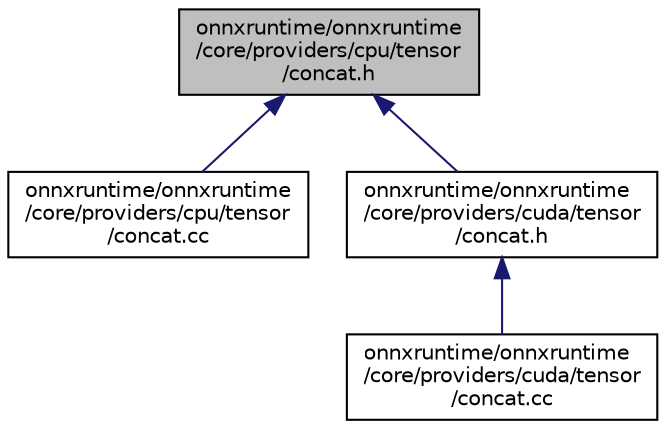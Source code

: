 digraph "onnxruntime/onnxruntime/core/providers/cpu/tensor/concat.h"
{
  edge [fontname="Helvetica",fontsize="10",labelfontname="Helvetica",labelfontsize="10"];
  node [fontname="Helvetica",fontsize="10",shape=record];
  Node71 [label="onnxruntime/onnxruntime\l/core/providers/cpu/tensor\l/concat.h",height=0.2,width=0.4,color="black", fillcolor="grey75", style="filled", fontcolor="black"];
  Node71 -> Node72 [dir="back",color="midnightblue",fontsize="10",style="solid",fontname="Helvetica"];
  Node72 [label="onnxruntime/onnxruntime\l/core/providers/cpu/tensor\l/concat.cc",height=0.2,width=0.4,color="black", fillcolor="white", style="filled",URL="$cpu_2tensor_2concat_8cc.html"];
  Node71 -> Node73 [dir="back",color="midnightblue",fontsize="10",style="solid",fontname="Helvetica"];
  Node73 [label="onnxruntime/onnxruntime\l/core/providers/cuda/tensor\l/concat.h",height=0.2,width=0.4,color="black", fillcolor="white", style="filled",URL="$cuda_2tensor_2concat_8h.html"];
  Node73 -> Node74 [dir="back",color="midnightblue",fontsize="10",style="solid",fontname="Helvetica"];
  Node74 [label="onnxruntime/onnxruntime\l/core/providers/cuda/tensor\l/concat.cc",height=0.2,width=0.4,color="black", fillcolor="white", style="filled",URL="$cuda_2tensor_2concat_8cc.html"];
}
